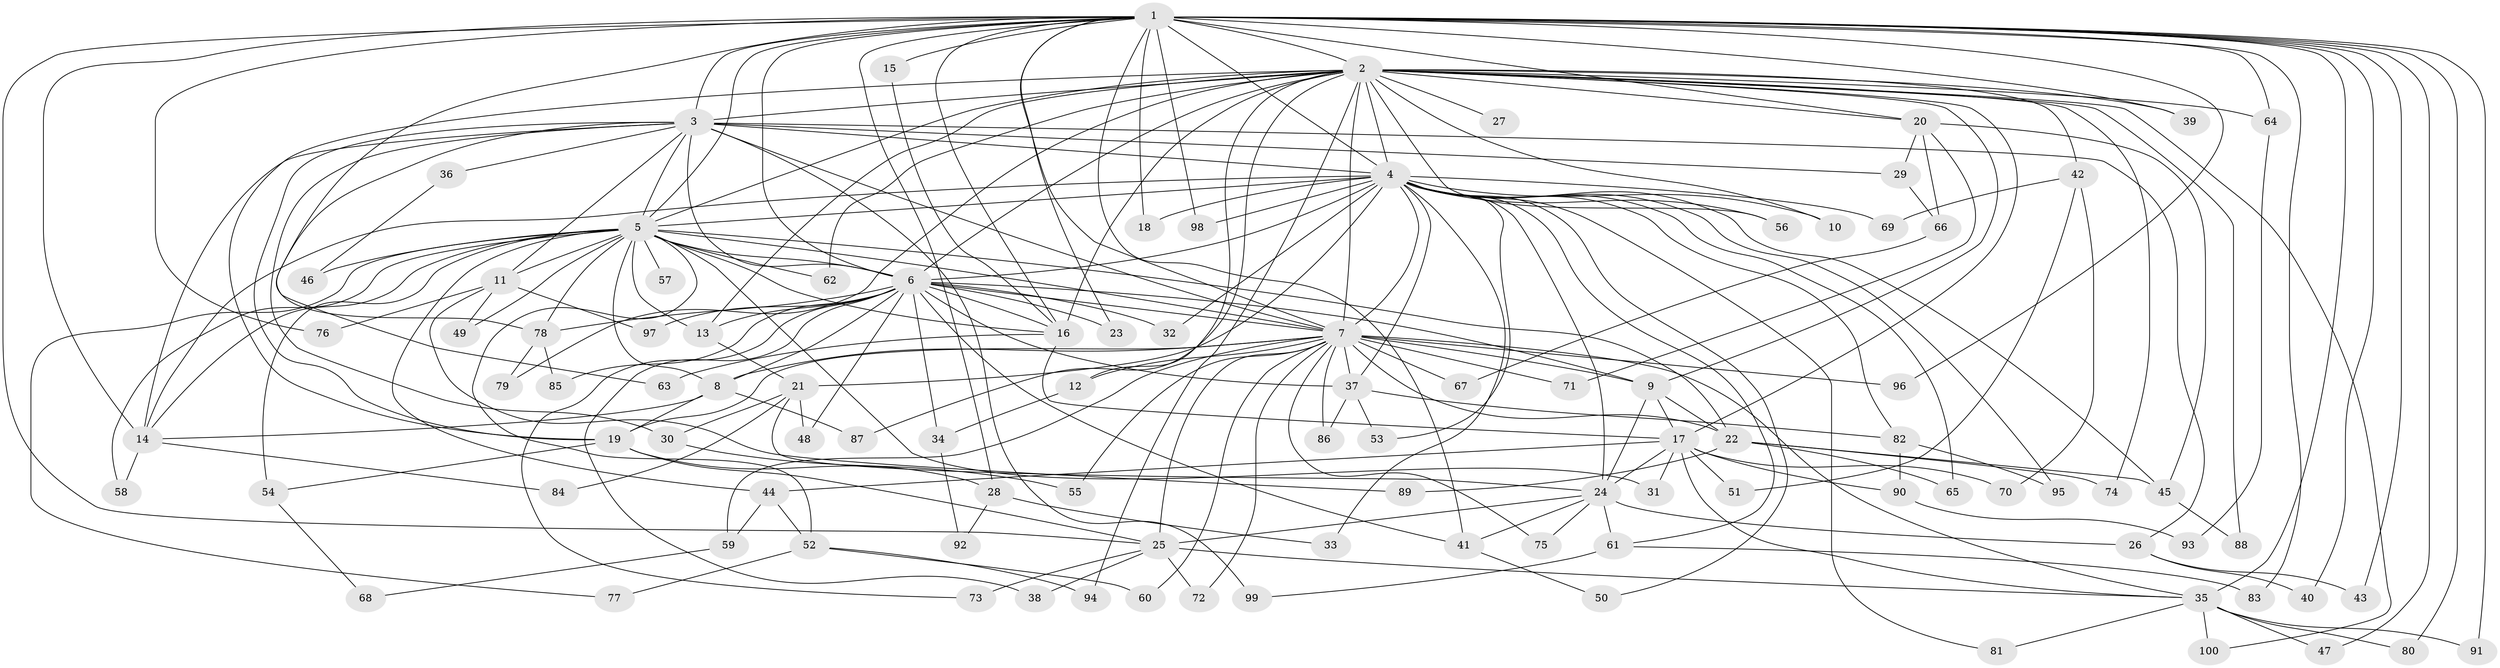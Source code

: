 // original degree distribution, {20: 0.007142857142857143, 14: 0.007142857142857143, 21: 0.007142857142857143, 17: 0.007142857142857143, 27: 0.007142857142857143, 23: 0.014285714285714285, 26: 0.007142857142857143, 29: 0.007142857142857143, 31: 0.007142857142857143, 3: 0.16428571428571428, 7: 0.02857142857142857, 2: 0.55, 6: 0.02857142857142857, 5: 0.06428571428571428, 11: 0.007142857142857143, 4: 0.08571428571428572}
// Generated by graph-tools (version 1.1) at 2025/49/03/04/25 22:49:44]
// undirected, 100 vertices, 225 edges
graph export_dot {
  node [color=gray90,style=filled];
  1;
  2;
  3;
  4;
  5;
  6;
  7;
  8;
  9;
  10;
  11;
  12;
  13;
  14;
  15;
  16;
  17;
  18;
  19;
  20;
  21;
  22;
  23;
  24;
  25;
  26;
  27;
  28;
  29;
  30;
  31;
  32;
  33;
  34;
  35;
  36;
  37;
  38;
  39;
  40;
  41;
  42;
  43;
  44;
  45;
  46;
  47;
  48;
  49;
  50;
  51;
  52;
  53;
  54;
  55;
  56;
  57;
  58;
  59;
  60;
  61;
  62;
  63;
  64;
  65;
  66;
  67;
  68;
  69;
  70;
  71;
  72;
  73;
  74;
  75;
  76;
  77;
  78;
  79;
  80;
  81;
  82;
  83;
  84;
  85;
  86;
  87;
  88;
  89;
  90;
  91;
  92;
  93;
  94;
  95;
  96;
  97;
  98;
  99;
  100;
  1 -- 2 [weight=4.0];
  1 -- 3 [weight=2.0];
  1 -- 4 [weight=4.0];
  1 -- 5 [weight=2.0];
  1 -- 6 [weight=2.0];
  1 -- 7 [weight=2.0];
  1 -- 14 [weight=1.0];
  1 -- 15 [weight=2.0];
  1 -- 16 [weight=1.0];
  1 -- 18 [weight=1.0];
  1 -- 20 [weight=1.0];
  1 -- 23 [weight=1.0];
  1 -- 25 [weight=1.0];
  1 -- 28 [weight=1.0];
  1 -- 35 [weight=1.0];
  1 -- 39 [weight=1.0];
  1 -- 40 [weight=1.0];
  1 -- 41 [weight=1.0];
  1 -- 43 [weight=1.0];
  1 -- 47 [weight=1.0];
  1 -- 64 [weight=1.0];
  1 -- 76 [weight=1.0];
  1 -- 78 [weight=1.0];
  1 -- 80 [weight=1.0];
  1 -- 83 [weight=1.0];
  1 -- 91 [weight=1.0];
  1 -- 96 [weight=1.0];
  1 -- 98 [weight=1.0];
  2 -- 3 [weight=2.0];
  2 -- 4 [weight=4.0];
  2 -- 5 [weight=2.0];
  2 -- 6 [weight=3.0];
  2 -- 7 [weight=2.0];
  2 -- 9 [weight=1.0];
  2 -- 10 [weight=1.0];
  2 -- 12 [weight=1.0];
  2 -- 13 [weight=1.0];
  2 -- 16 [weight=1.0];
  2 -- 17 [weight=2.0];
  2 -- 19 [weight=2.0];
  2 -- 20 [weight=1.0];
  2 -- 27 [weight=2.0];
  2 -- 39 [weight=1.0];
  2 -- 42 [weight=1.0];
  2 -- 56 [weight=1.0];
  2 -- 62 [weight=1.0];
  2 -- 64 [weight=1.0];
  2 -- 74 [weight=1.0];
  2 -- 79 [weight=1.0];
  2 -- 87 [weight=1.0];
  2 -- 88 [weight=1.0];
  2 -- 94 [weight=1.0];
  2 -- 100 [weight=1.0];
  3 -- 4 [weight=2.0];
  3 -- 5 [weight=1.0];
  3 -- 6 [weight=2.0];
  3 -- 7 [weight=2.0];
  3 -- 11 [weight=1.0];
  3 -- 14 [weight=1.0];
  3 -- 19 [weight=1.0];
  3 -- 26 [weight=1.0];
  3 -- 29 [weight=1.0];
  3 -- 30 [weight=1.0];
  3 -- 36 [weight=1.0];
  3 -- 63 [weight=1.0];
  3 -- 99 [weight=1.0];
  4 -- 5 [weight=2.0];
  4 -- 6 [weight=2.0];
  4 -- 7 [weight=2.0];
  4 -- 10 [weight=1.0];
  4 -- 14 [weight=1.0];
  4 -- 18 [weight=1.0];
  4 -- 21 [weight=1.0];
  4 -- 24 [weight=1.0];
  4 -- 32 [weight=1.0];
  4 -- 33 [weight=1.0];
  4 -- 37 [weight=1.0];
  4 -- 45 [weight=1.0];
  4 -- 50 [weight=1.0];
  4 -- 53 [weight=1.0];
  4 -- 56 [weight=1.0];
  4 -- 61 [weight=1.0];
  4 -- 65 [weight=1.0];
  4 -- 69 [weight=1.0];
  4 -- 81 [weight=1.0];
  4 -- 82 [weight=1.0];
  4 -- 95 [weight=1.0];
  4 -- 98 [weight=1.0];
  5 -- 6 [weight=1.0];
  5 -- 7 [weight=1.0];
  5 -- 8 [weight=1.0];
  5 -- 11 [weight=1.0];
  5 -- 13 [weight=1.0];
  5 -- 14 [weight=1.0];
  5 -- 16 [weight=1.0];
  5 -- 22 [weight=1.0];
  5 -- 31 [weight=1.0];
  5 -- 44 [weight=1.0];
  5 -- 46 [weight=1.0];
  5 -- 49 [weight=1.0];
  5 -- 52 [weight=1.0];
  5 -- 54 [weight=1.0];
  5 -- 57 [weight=1.0];
  5 -- 58 [weight=1.0];
  5 -- 62 [weight=1.0];
  5 -- 77 [weight=1.0];
  5 -- 78 [weight=1.0];
  6 -- 7 [weight=1.0];
  6 -- 8 [weight=1.0];
  6 -- 9 [weight=1.0];
  6 -- 13 [weight=1.0];
  6 -- 16 [weight=1.0];
  6 -- 23 [weight=1.0];
  6 -- 32 [weight=1.0];
  6 -- 34 [weight=1.0];
  6 -- 37 [weight=1.0];
  6 -- 38 [weight=1.0];
  6 -- 41 [weight=1.0];
  6 -- 48 [weight=1.0];
  6 -- 73 [weight=1.0];
  6 -- 78 [weight=1.0];
  6 -- 85 [weight=1.0];
  6 -- 97 [weight=1.0];
  7 -- 8 [weight=1.0];
  7 -- 9 [weight=2.0];
  7 -- 12 [weight=1.0];
  7 -- 19 [weight=1.0];
  7 -- 22 [weight=1.0];
  7 -- 25 [weight=1.0];
  7 -- 35 [weight=1.0];
  7 -- 37 [weight=2.0];
  7 -- 55 [weight=1.0];
  7 -- 59 [weight=1.0];
  7 -- 60 [weight=1.0];
  7 -- 67 [weight=1.0];
  7 -- 71 [weight=1.0];
  7 -- 72 [weight=1.0];
  7 -- 75 [weight=1.0];
  7 -- 86 [weight=1.0];
  7 -- 96 [weight=1.0];
  8 -- 14 [weight=1.0];
  8 -- 19 [weight=1.0];
  8 -- 87 [weight=1.0];
  9 -- 17 [weight=1.0];
  9 -- 22 [weight=2.0];
  9 -- 24 [weight=1.0];
  11 -- 49 [weight=1.0];
  11 -- 76 [weight=1.0];
  11 -- 89 [weight=1.0];
  11 -- 97 [weight=1.0];
  12 -- 34 [weight=1.0];
  13 -- 21 [weight=1.0];
  14 -- 58 [weight=1.0];
  14 -- 84 [weight=1.0];
  15 -- 16 [weight=1.0];
  16 -- 17 [weight=1.0];
  16 -- 63 [weight=1.0];
  17 -- 24 [weight=2.0];
  17 -- 31 [weight=1.0];
  17 -- 35 [weight=1.0];
  17 -- 44 [weight=1.0];
  17 -- 51 [weight=1.0];
  17 -- 70 [weight=1.0];
  17 -- 90 [weight=1.0];
  19 -- 25 [weight=1.0];
  19 -- 28 [weight=1.0];
  19 -- 54 [weight=1.0];
  20 -- 29 [weight=1.0];
  20 -- 45 [weight=1.0];
  20 -- 66 [weight=1.0];
  20 -- 71 [weight=1.0];
  21 -- 24 [weight=1.0];
  21 -- 30 [weight=1.0];
  21 -- 48 [weight=1.0];
  21 -- 84 [weight=1.0];
  22 -- 45 [weight=1.0];
  22 -- 65 [weight=1.0];
  22 -- 74 [weight=1.0];
  22 -- 89 [weight=1.0];
  24 -- 25 [weight=2.0];
  24 -- 26 [weight=1.0];
  24 -- 41 [weight=1.0];
  24 -- 61 [weight=1.0];
  24 -- 75 [weight=1.0];
  25 -- 35 [weight=1.0];
  25 -- 38 [weight=1.0];
  25 -- 72 [weight=1.0];
  25 -- 73 [weight=1.0];
  26 -- 40 [weight=1.0];
  26 -- 43 [weight=1.0];
  28 -- 33 [weight=1.0];
  28 -- 92 [weight=1.0];
  29 -- 66 [weight=1.0];
  30 -- 55 [weight=1.0];
  34 -- 92 [weight=1.0];
  35 -- 47 [weight=1.0];
  35 -- 80 [weight=1.0];
  35 -- 81 [weight=1.0];
  35 -- 91 [weight=1.0];
  35 -- 100 [weight=1.0];
  36 -- 46 [weight=1.0];
  37 -- 53 [weight=1.0];
  37 -- 82 [weight=1.0];
  37 -- 86 [weight=1.0];
  41 -- 50 [weight=1.0];
  42 -- 51 [weight=1.0];
  42 -- 69 [weight=1.0];
  42 -- 70 [weight=1.0];
  44 -- 52 [weight=1.0];
  44 -- 59 [weight=1.0];
  45 -- 88 [weight=1.0];
  52 -- 60 [weight=1.0];
  52 -- 77 [weight=1.0];
  52 -- 94 [weight=1.0];
  54 -- 68 [weight=1.0];
  59 -- 68 [weight=1.0];
  61 -- 83 [weight=1.0];
  61 -- 99 [weight=1.0];
  64 -- 93 [weight=1.0];
  66 -- 67 [weight=1.0];
  78 -- 79 [weight=1.0];
  78 -- 85 [weight=1.0];
  82 -- 90 [weight=1.0];
  82 -- 95 [weight=1.0];
  90 -- 93 [weight=1.0];
}
